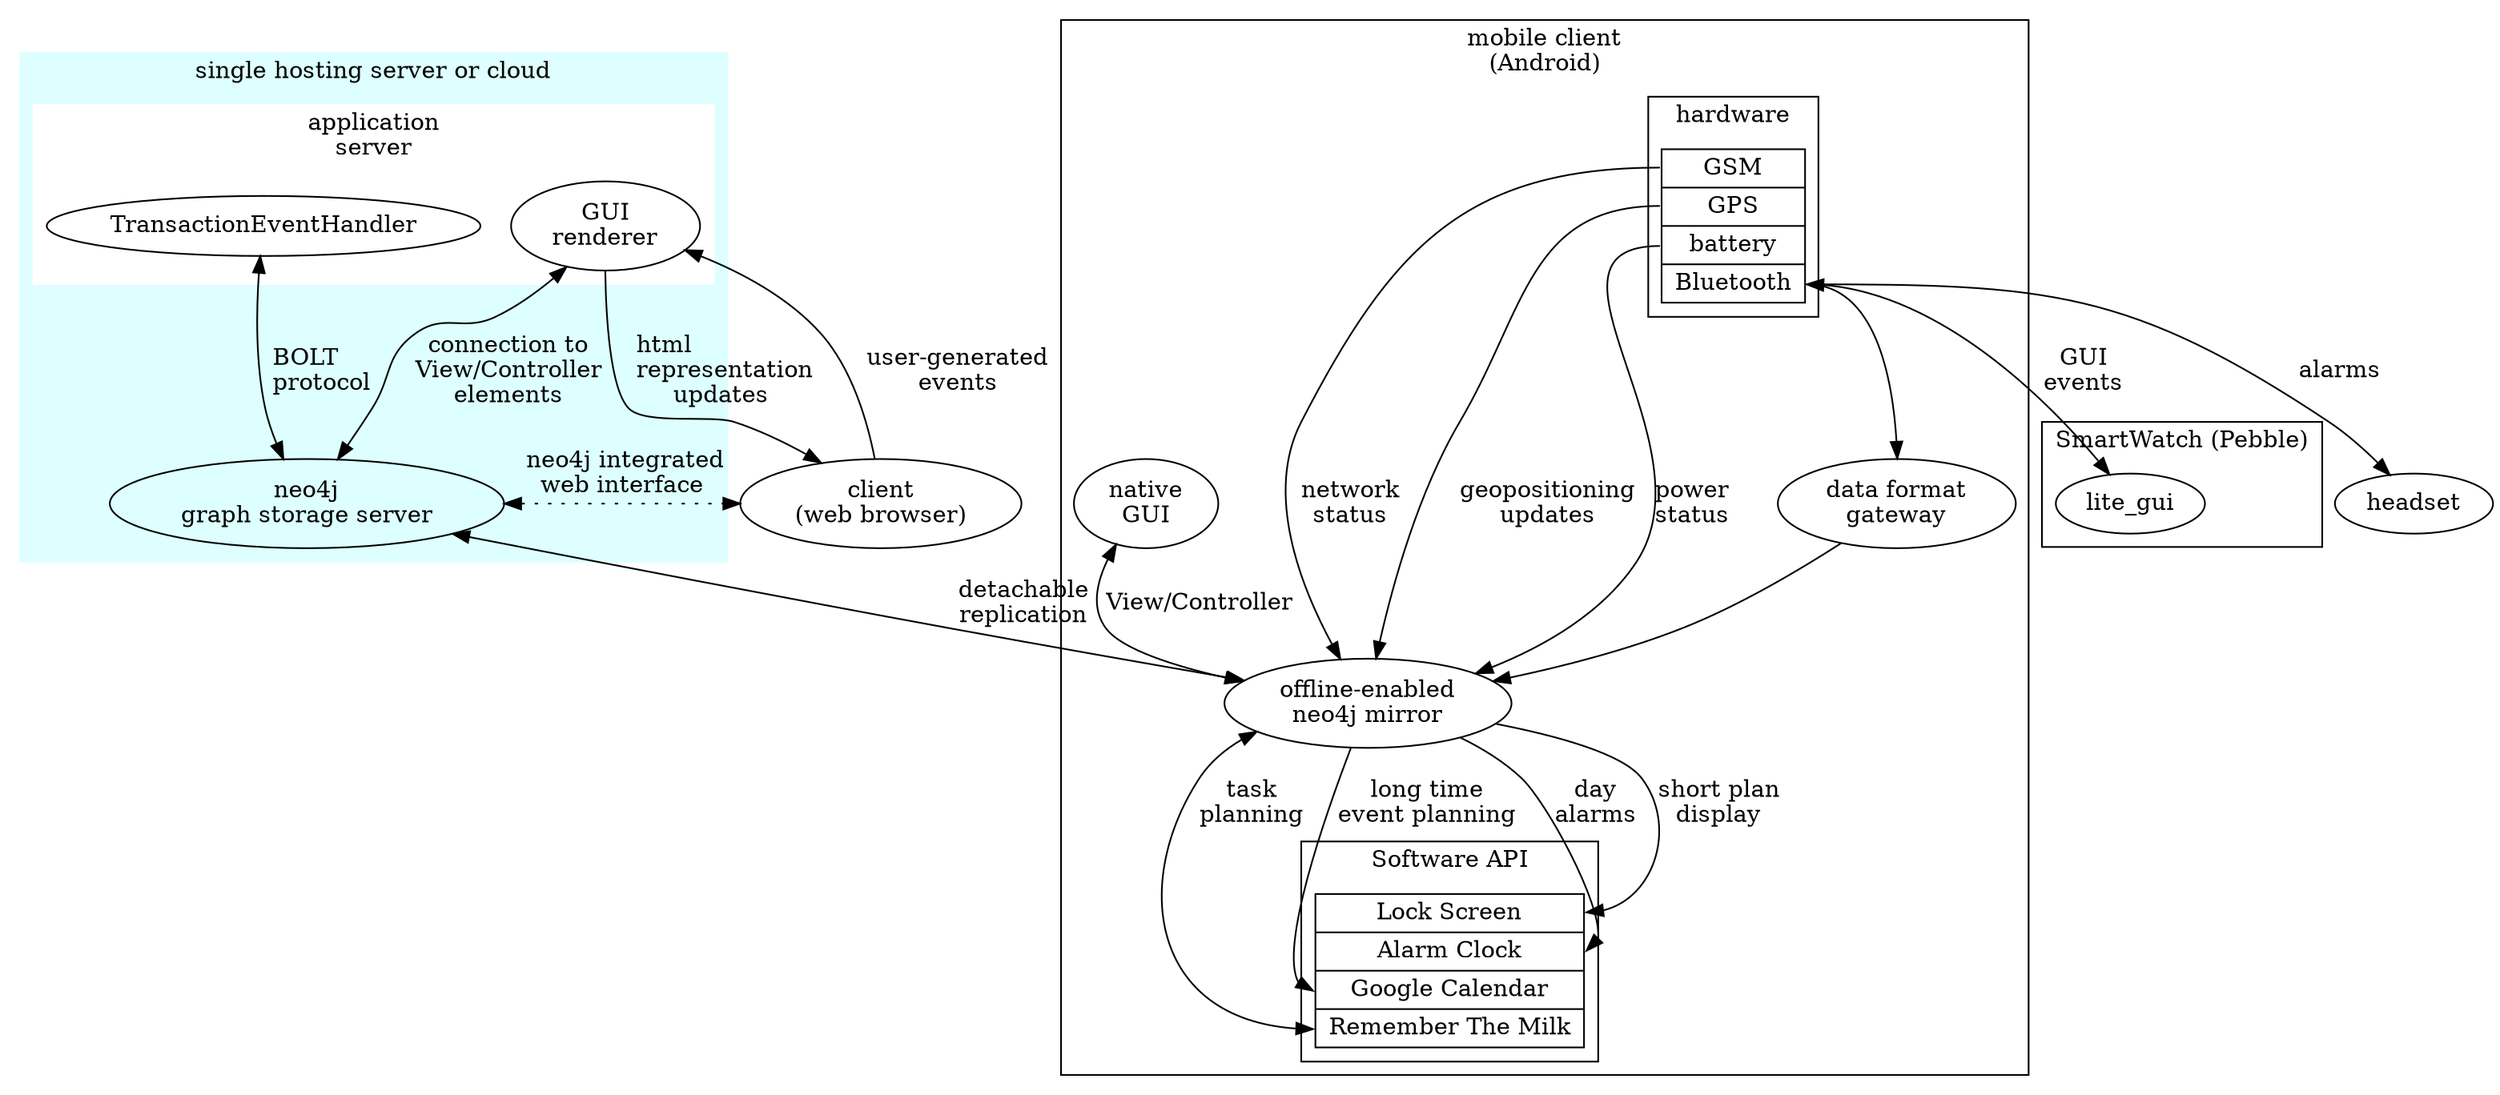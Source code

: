 digraph architecture {

subgraph cluster_hosting {
label = "single hosting server or cloud";
color="#DDFFFF"; style=filled;
//node [style=filled;color=white];

	subgraph cluster_app {
		style=filled; color=white;
		label="application\nserver";
		rankdir=TD;
		GUI_renderer [label="GUI\nrenderer"];
		TransactionEventHandler;
};

neo4j -> GUI_renderer [dir=both,label="connection to\nView/Controller\nelements"];
neo4j [label="neo4j\ngraph storage server",fillcolor=white];
TransactionEventHandler -> neo4j [dir=both,label=" BOLT\l protocol"];
}

client [label="client\n(web browser)"];
client -> GUI_renderer [label=" user-generated\n events"];
GUI_renderer -> client [label=" html\l representation\rupdates"]; 
neo4j -> client [style=dotted,dir=both,label=" neo4j integrated\nweb interface"];


subgraph cluster_mobile {label="mobile client\n(Android)"
offline [label="offline-enabled\nneo4j mirror"];
native_GUI [label="native\nGUI"];
native_GUI -> offline [dir=both,label="View/Controller"];

subgraph cluster_api {
	label="Software API";
	node[shape=record];
	api [label="{<lock> Lock Screen|<alarm> Alarm Clock|<cal> Google Calendar|<rtm> Remember The Milk}"];
//	api:rtm -> api:lock [label="active\ntasks"];
}
	offline -> api:rtm [dir=both,label="task\nplanning"];
	offline -> api:cal [label="long time\nevent planning"];
	offline -> api:alarm [label="day\nalarms"];
	offline -> api:lock [label="short plan\ndisplay"];

subgraph cluster_hw {
    node [shape=record];
    label = "hardware"
    hw [label="{<gsm> GSM|<gps> GPS|<bat> battery|<bt> Bluetooth}"];
    }
    hw:gsm -> offline [label="network\nstatus"];
    hw:gps -> offline [label="geopositioning\nupdates"];
    hw:bat -> offline [label="power\nstatus"];
hw:bt -> gateway -> offline;
gateway [label="data format\ngateway"];

};
neo4j -> offline [dir=both,label=" detachable\r replication"];

hw:bt->lite_gui [dir=both,label="GUI\nevents"];
hw:bt->headset [label="alarms"];

subgraph cluster_watch {
label="SmartWatch (Pebble)";
lite_gui;

}

}
